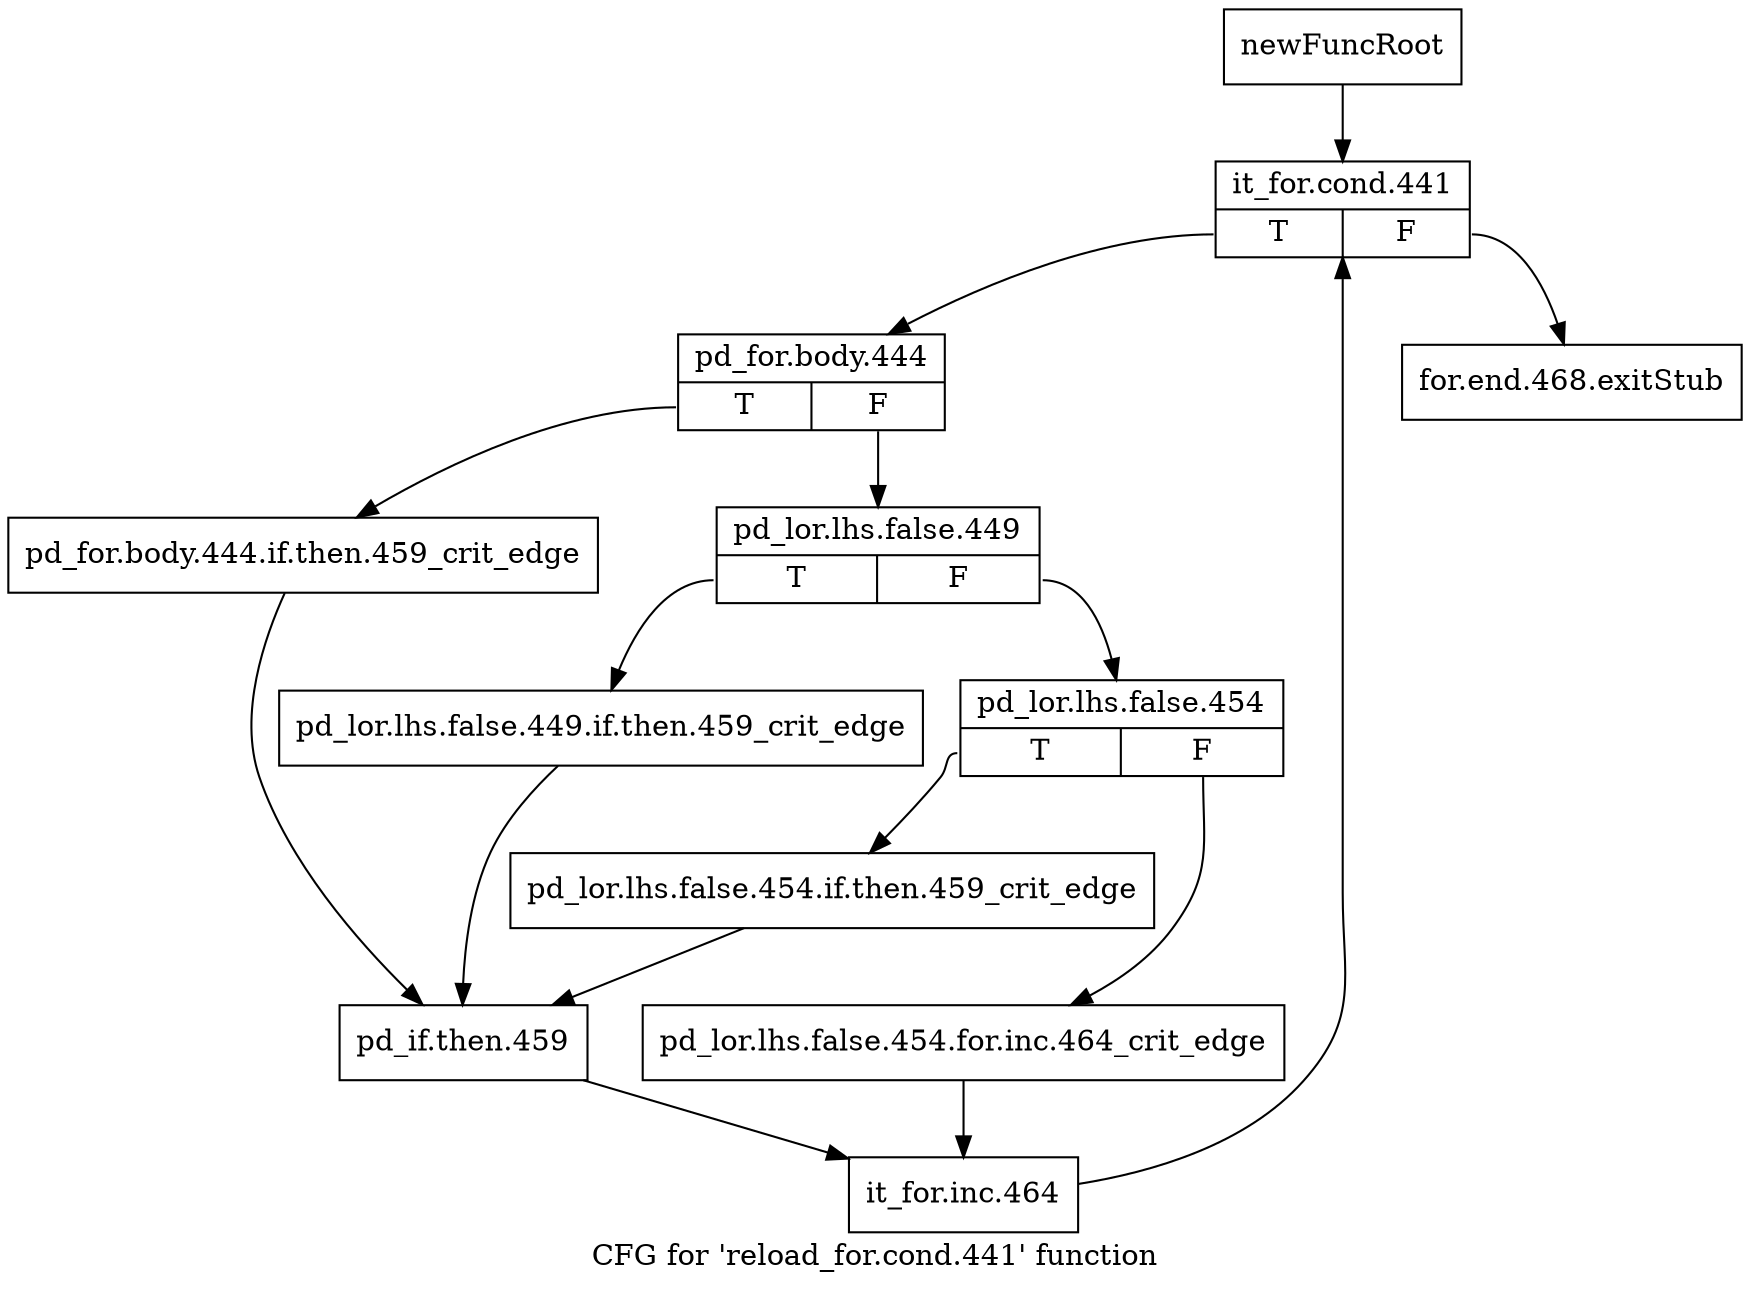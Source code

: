digraph "CFG for 'reload_for.cond.441' function" {
	label="CFG for 'reload_for.cond.441' function";

	Node0xbdb6870 [shape=record,label="{newFuncRoot}"];
	Node0xbdb6870 -> Node0xbdb6910;
	Node0xbdb68c0 [shape=record,label="{for.end.468.exitStub}"];
	Node0xbdb6910 [shape=record,label="{it_for.cond.441|{<s0>T|<s1>F}}"];
	Node0xbdb6910:s0 -> Node0xbdb6960;
	Node0xbdb6910:s1 -> Node0xbdb68c0;
	Node0xbdb6960 [shape=record,label="{pd_for.body.444|{<s0>T|<s1>F}}"];
	Node0xbdb6960:s0 -> Node0xbdb6b40;
	Node0xbdb6960:s1 -> Node0xbdb69b0;
	Node0xbdb69b0 [shape=record,label="{pd_lor.lhs.false.449|{<s0>T|<s1>F}}"];
	Node0xbdb69b0:s0 -> Node0xbdb6af0;
	Node0xbdb69b0:s1 -> Node0xbdb6a00;
	Node0xbdb6a00 [shape=record,label="{pd_lor.lhs.false.454|{<s0>T|<s1>F}}"];
	Node0xbdb6a00:s0 -> Node0xbdb6aa0;
	Node0xbdb6a00:s1 -> Node0xbdb6a50;
	Node0xbdb6a50 [shape=record,label="{pd_lor.lhs.false.454.for.inc.464_crit_edge}"];
	Node0xbdb6a50 -> Node0xbdb6be0;
	Node0xbdb6aa0 [shape=record,label="{pd_lor.lhs.false.454.if.then.459_crit_edge}"];
	Node0xbdb6aa0 -> Node0xbdb6b90;
	Node0xbdb6af0 [shape=record,label="{pd_lor.lhs.false.449.if.then.459_crit_edge}"];
	Node0xbdb6af0 -> Node0xbdb6b90;
	Node0xbdb6b40 [shape=record,label="{pd_for.body.444.if.then.459_crit_edge}"];
	Node0xbdb6b40 -> Node0xbdb6b90;
	Node0xbdb6b90 [shape=record,label="{pd_if.then.459}"];
	Node0xbdb6b90 -> Node0xbdb6be0;
	Node0xbdb6be0 [shape=record,label="{it_for.inc.464}"];
	Node0xbdb6be0 -> Node0xbdb6910;
}
